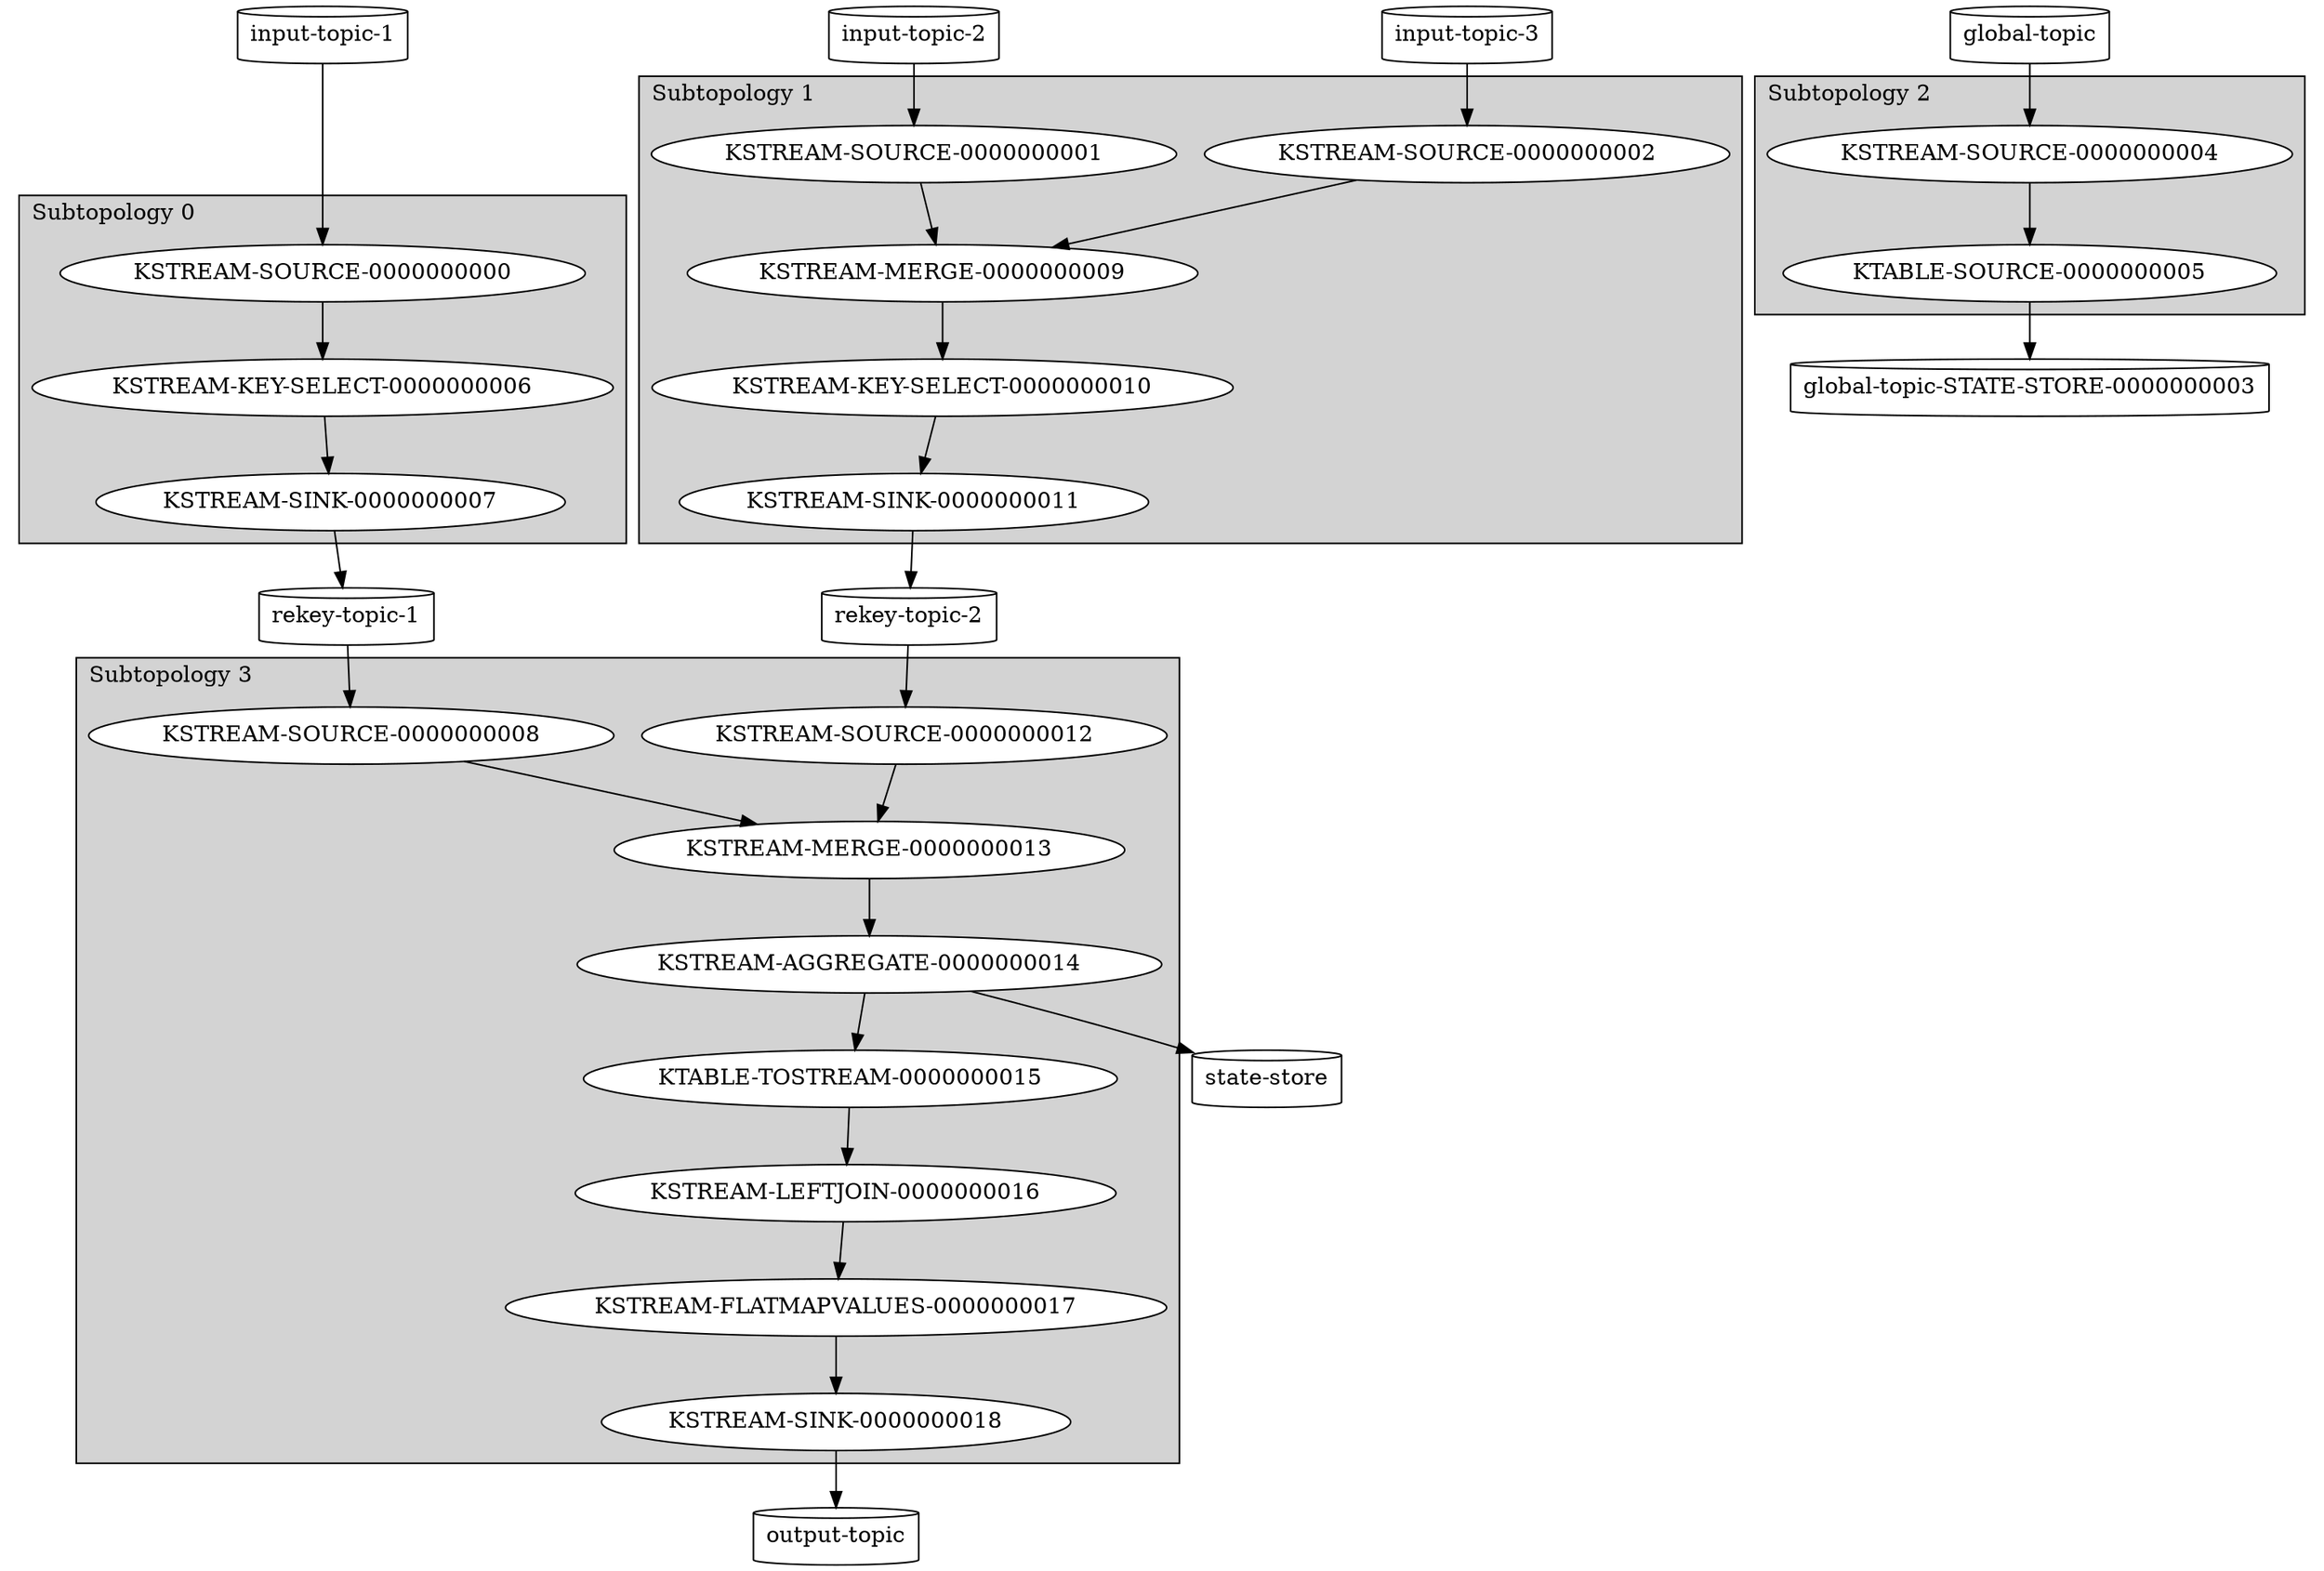 digraph "kafka-streams-topology" {
edge ["dir"="forward"]
"input-topic-1" ["shape"="cylinder"]
"input-topic-2" ["shape"="cylinder"]
"input-topic-3" ["shape"="cylinder"]
"rekey-topic-1" ["shape"="cylinder"]
"rekey-topic-2" ["shape"="cylinder"]
"output-topic" ["shape"="cylinder"]
"state-store" ["shape"="cylinder"]
"global-topic" ["shape"="cylinder"]
"global-topic-STATE-STORE-0000000003" ["shape"="cylinder"]
subgraph "cluster_topology_0" {
edge ["dir"="forward"]
graph ["style"="filled","label"="Subtopology 0","labeljust"="l"]
node ["style"="filled","fillcolor"="white"]
"KSTREAM-SOURCE-0000000000" -> "KSTREAM-KEY-SELECT-0000000006" ["arrowhead"="normal"]
"KSTREAM-KEY-SELECT-0000000006" -> "KSTREAM-SINK-0000000007" ["arrowhead"="normal"]
}
subgraph "cluster_topology_1" {
edge ["dir"="forward"]
graph ["style"="filled","label"="Subtopology 1","labeljust"="l"]
node ["style"="filled","fillcolor"="white"]
"KSTREAM-SOURCE-0000000001" -> "KSTREAM-MERGE-0000000009" ["arrowhead"="normal"]
"KSTREAM-MERGE-0000000009" -> "KSTREAM-KEY-SELECT-0000000010" ["arrowhead"="normal"]
"KSTREAM-SOURCE-0000000002" -> "KSTREAM-MERGE-0000000009" ["arrowhead"="normal"]
"KSTREAM-KEY-SELECT-0000000010" -> "KSTREAM-SINK-0000000011" ["arrowhead"="normal"]
}
subgraph "cluster_topology_3" {
edge ["dir"="forward"]
graph ["style"="filled","label"="Subtopology 3","labeljust"="l"]
node ["style"="filled","fillcolor"="white"]
"KSTREAM-SOURCE-0000000008" -> "KSTREAM-MERGE-0000000013" ["arrowhead"="normal"]
"KSTREAM-MERGE-0000000013" -> "KSTREAM-AGGREGATE-0000000014" ["arrowhead"="normal"]
"KSTREAM-SOURCE-0000000012" -> "KSTREAM-MERGE-0000000013" ["arrowhead"="normal"]
"KSTREAM-AGGREGATE-0000000014" -> "KTABLE-TOSTREAM-0000000015" ["arrowhead"="normal"]
"KTABLE-TOSTREAM-0000000015" -> "KSTREAM-LEFTJOIN-0000000016" ["arrowhead"="normal"]
"KSTREAM-LEFTJOIN-0000000016" -> "KSTREAM-FLATMAPVALUES-0000000017" ["arrowhead"="normal"]
"KSTREAM-FLATMAPVALUES-0000000017" -> "KSTREAM-SINK-0000000018" ["arrowhead"="normal"]
}
subgraph "cluster_topology_2" {
edge ["dir"="forward"]
graph ["style"="filled","label"="Subtopology 2","labeljust"="l"]
node ["style"="filled","fillcolor"="white"]
"KSTREAM-SOURCE-0000000004" -> "KTABLE-SOURCE-0000000005" ["arrowhead"="normal"]
}
{
edge ["dir"="none"]
graph ["rank"="same"]
"input-topic-1"
"input-topic-2"
"input-topic-3"
}
"input-topic-1" -> "KSTREAM-SOURCE-0000000000" ["arrowhead"="normal"]
"input-topic-2" -> "KSTREAM-SOURCE-0000000001" ["arrowhead"="normal"]
"input-topic-3" -> "KSTREAM-SOURCE-0000000002" ["arrowhead"="normal"]
"rekey-topic-1" -> "KSTREAM-SOURCE-0000000008" ["arrowhead"="normal"]
"rekey-topic-2" -> "KSTREAM-SOURCE-0000000012" ["arrowhead"="normal"]
"KSTREAM-SINK-0000000007" -> "rekey-topic-1" ["arrowhead"="normal"]
"KSTREAM-SINK-0000000011" -> "rekey-topic-2" ["arrowhead"="normal"]
"KSTREAM-SINK-0000000018" -> "output-topic" ["arrowhead"="normal"]
"KSTREAM-AGGREGATE-0000000014" -> "state-store" ["arrowhead"="normal"]
"global-topic" -> "KSTREAM-SOURCE-0000000004" ["arrowhead"="normal"]
"KTABLE-SOURCE-0000000005" -> "global-topic-STATE-STORE-0000000003" ["arrowhead"="normal"]
}